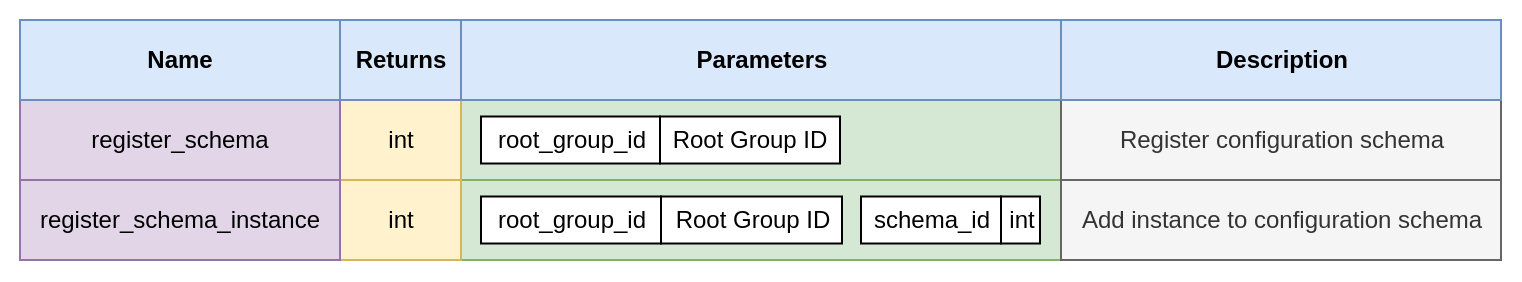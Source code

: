 <mxfile>
    <diagram id="fjN8D4Odn0497USpxgly" name="Page-1">
        <mxGraphModel dx="1051" dy="1609" grid="1" gridSize="10" guides="1" tooltips="1" connect="1" arrows="1" fold="1" page="1" pageScale="1" pageWidth="1169" pageHeight="827" background="#ffffff" math="0" shadow="0">
            <root>
                <mxCell id="0"/>
                <mxCell id="1" parent="0"/>
                <mxCell id="536" value="" style="rounded=0;whiteSpace=wrap;html=1;strokeColor=none;" vertex="1" parent="1">
                    <mxGeometry x="30" y="-810" width="760" height="140" as="geometry"/>
                </mxCell>
                <mxCell id="531" value="" style="rounded=0;whiteSpace=wrap;html=1;fillColor=#d5e8d4;strokeColor=#82b366;" parent="1" vertex="1">
                    <mxGeometry x="260.5" y="-760" width="300" height="40" as="geometry"/>
                </mxCell>
                <mxCell id="532" value="" style="rounded=0;whiteSpace=wrap;html=1;fillColor=#d5e8d4;strokeColor=#82b366;" parent="1" vertex="1">
                    <mxGeometry x="260.5" y="-720" width="300" height="40" as="geometry"/>
                </mxCell>
                <mxCell id="476" value="int" style="rounded=0;whiteSpace=wrap;html=1;fillColor=#fff2cc;strokeColor=#d6b656;" parent="1" vertex="1">
                    <mxGeometry x="200" y="-760" width="60.5" height="40" as="geometry"/>
                </mxCell>
                <mxCell id="477" value="int" style="rounded=0;whiteSpace=wrap;html=1;fillColor=#fff2cc;strokeColor=#d6b656;" parent="1" vertex="1">
                    <mxGeometry x="200" y="-720" width="60.5" height="40" as="geometry"/>
                </mxCell>
                <mxCell id="480" value="root_group_id" style="rounded=0;whiteSpace=wrap;html=1;" parent="1" vertex="1">
                    <mxGeometry x="270.5" y="-751.75" width="89.5" height="23.5" as="geometry"/>
                </mxCell>
                <mxCell id="481" value="Root Group ID" style="rounded=0;whiteSpace=wrap;html=1;" parent="1" vertex="1">
                    <mxGeometry x="360" y="-751.75" width="90" height="23.5" as="geometry"/>
                </mxCell>
                <mxCell id="492" value="root_group_id" style="rounded=0;whiteSpace=wrap;html=1;" parent="1" vertex="1">
                    <mxGeometry x="270.5" y="-711.75" width="90" height="23.5" as="geometry"/>
                </mxCell>
                <mxCell id="493" value="Root Group ID" style="rounded=0;whiteSpace=wrap;html=1;" parent="1" vertex="1">
                    <mxGeometry x="360.5" y="-711.75" width="90.5" height="23.5" as="geometry"/>
                </mxCell>
                <mxCell id="494" value="schema_id" style="rounded=0;whiteSpace=wrap;html=1;" parent="1" vertex="1">
                    <mxGeometry x="460.5" y="-711.75" width="70" height="23.5" as="geometry"/>
                </mxCell>
                <mxCell id="495" value="int" style="rounded=0;whiteSpace=wrap;html=1;" parent="1" vertex="1">
                    <mxGeometry x="530.5" y="-711.75" width="19.5" height="23.5" as="geometry"/>
                </mxCell>
                <mxCell id="521" value="&lt;b&gt;Parameters&lt;/b&gt;" style="rounded=0;whiteSpace=wrap;html=1;align=center;fillColor=#dae8fc;strokeColor=#6c8ebf;" parent="1" vertex="1">
                    <mxGeometry x="260.5" y="-800" width="300" height="40" as="geometry"/>
                </mxCell>
                <mxCell id="522" value="&lt;b&gt;Returns&lt;/b&gt;" style="rounded=0;whiteSpace=wrap;html=1;align=center;fillColor=#dae8fc;strokeColor=#6c8ebf;" parent="1" vertex="1">
                    <mxGeometry x="200" y="-800" width="60.5" height="40" as="geometry"/>
                </mxCell>
                <mxCell id="482" value="register_schema_instance" style="rounded=0;whiteSpace=wrap;html=1;fillColor=#e1d5e7;strokeColor=#9673a6;" parent="1" vertex="1">
                    <mxGeometry x="40" y="-720" width="160" height="40" as="geometry"/>
                </mxCell>
                <mxCell id="483" value="register_schema" style="rounded=0;whiteSpace=wrap;html=1;fillColor=#e1d5e7;strokeColor=#9673a6;" parent="1" vertex="1">
                    <mxGeometry x="40" y="-760" width="160" height="40" as="geometry"/>
                </mxCell>
                <mxCell id="534" value="Register configuration schema" style="rounded=0;whiteSpace=wrap;html=1;fillColor=#f5f5f5;strokeColor=#666666;fontColor=#333333;" parent="1" vertex="1">
                    <mxGeometry x="560.5" y="-760" width="220" height="40" as="geometry"/>
                </mxCell>
                <mxCell id="535" value="Add instance to configuration schema" style="rounded=0;whiteSpace=wrap;html=1;fillColor=#f5f5f5;strokeColor=#666666;fontColor=#333333;" parent="1" vertex="1">
                    <mxGeometry x="560.5" y="-720" width="220" height="40" as="geometry"/>
                </mxCell>
                <mxCell id="523" value="&lt;b&gt;Description&lt;/b&gt;" style="rounded=0;whiteSpace=wrap;html=1;align=center;fillColor=#dae8fc;strokeColor=#6c8ebf;" parent="1" vertex="1">
                    <mxGeometry x="560.5" y="-800" width="220" height="40" as="geometry"/>
                </mxCell>
                <mxCell id="520" value="&lt;b&gt;Name&lt;/b&gt;" style="rounded=0;whiteSpace=wrap;html=1;align=center;fillColor=#dae8fc;strokeColor=#6c8ebf;" parent="1" vertex="1">
                    <mxGeometry x="40" y="-800" width="160" height="40" as="geometry"/>
                </mxCell>
            </root>
        </mxGraphModel>
    </diagram>
</mxfile>